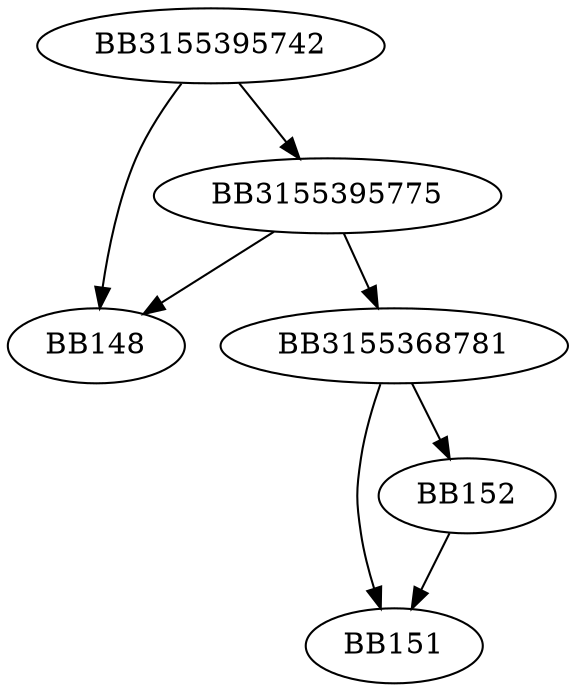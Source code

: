 digraph G{
	BB3155395742->BB148;
	BB3155395742->BB3155395775;
	BB3155395775->BB148;
	BB3155395775->BB3155368781;
	BB3155368781->BB151;
	BB3155368781->BB152;
	BB152->BB151;
}
